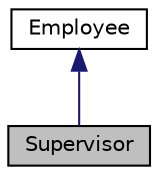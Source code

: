 digraph "Supervisor"
{
 // LATEX_PDF_SIZE
  edge [fontname="Helvetica",fontsize="10",labelfontname="Helvetica",labelfontsize="10"];
  node [fontname="Helvetica",fontsize="10",shape=record];
  Node1 [label="Supervisor",height=0.2,width=0.4,color="black", fillcolor="grey75", style="filled", fontcolor="black",tooltip="holds an extra variable and pay is calculated diffrently"];
  Node2 -> Node1 [dir="back",color="midnightblue",fontsize="10",style="solid",fontname="Helvetica"];
  Node2 [label="Employee",height=0.2,width=0.4,color="black", fillcolor="white", style="filled",URL="$classEmployee.html",tooltip="Holds employee information."];
}
